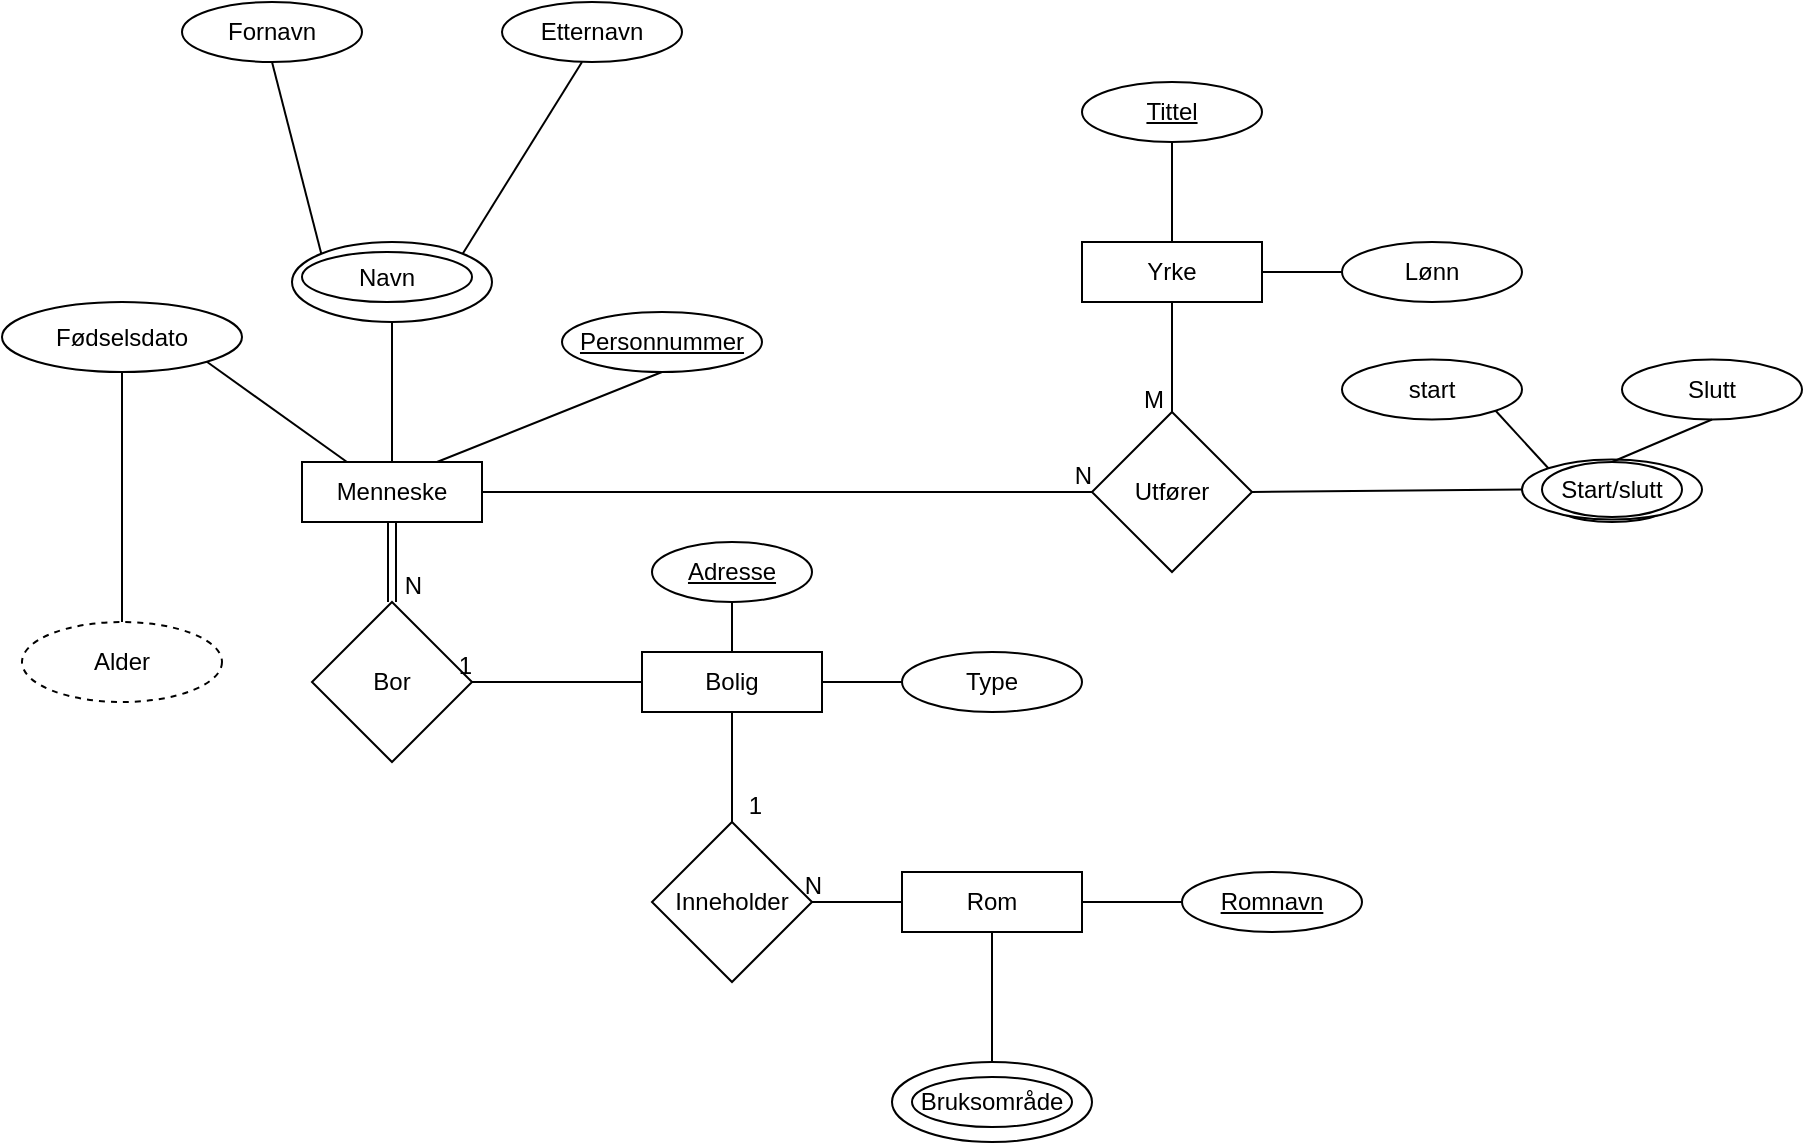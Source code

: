 <mxfile version="20.3.2" type="github">
  <diagram id="_LVw10evDsYW4SWZSBmD" name="Page-1">
    <mxGraphModel dx="1221" dy="575" grid="1" gridSize="10" guides="1" tooltips="1" connect="1" arrows="1" fold="1" page="1" pageScale="1" pageWidth="827" pageHeight="1169" math="0" shadow="0">
      <root>
        <mxCell id="0" />
        <mxCell id="1" parent="0" />
        <mxCell id="bl7M4E7-hmx5ia5RoY4Y-1" value="Menneske" style="rounded=0;whiteSpace=wrap;html=1;" parent="1" vertex="1">
          <mxGeometry x="160" y="240" width="90" height="30" as="geometry" />
        </mxCell>
        <mxCell id="bl7M4E7-hmx5ia5RoY4Y-3" style="edgeStyle=orthogonalEdgeStyle;rounded=0;orthogonalLoop=1;jettySize=auto;html=1;exitX=0.5;exitY=1;exitDx=0;exitDy=0;entryX=0.5;entryY=1;entryDx=0;entryDy=0;" parent="1" source="bl7M4E7-hmx5ia5RoY4Y-2" target="bl7M4E7-hmx5ia5RoY4Y-2" edge="1">
          <mxGeometry relative="1" as="geometry">
            <mxPoint x="290" y="170" as="targetPoint" />
          </mxGeometry>
        </mxCell>
        <mxCell id="bl7M4E7-hmx5ia5RoY4Y-2" value="&lt;u&gt;Personnummer&lt;/u&gt;" style="ellipse;whiteSpace=wrap;html=1;" parent="1" vertex="1">
          <mxGeometry x="290" y="165" width="100" height="30" as="geometry" />
        </mxCell>
        <mxCell id="bl7M4E7-hmx5ia5RoY4Y-4" value="" style="endArrow=none;html=1;rounded=0;exitX=0.75;exitY=0;exitDx=0;exitDy=0;entryX=0.5;entryY=1;entryDx=0;entryDy=0;" parent="1" source="bl7M4E7-hmx5ia5RoY4Y-1" target="bl7M4E7-hmx5ia5RoY4Y-2" edge="1">
          <mxGeometry width="50" height="50" relative="1" as="geometry">
            <mxPoint x="390" y="310" as="sourcePoint" />
            <mxPoint x="440" y="260" as="targetPoint" />
            <Array as="points" />
          </mxGeometry>
        </mxCell>
        <mxCell id="bl7M4E7-hmx5ia5RoY4Y-5" value="Navn" style="ellipse;whiteSpace=wrap;html=1;" parent="1" vertex="1">
          <mxGeometry x="155" y="130" width="100" height="40" as="geometry" />
        </mxCell>
        <mxCell id="bl7M4E7-hmx5ia5RoY4Y-6" value="Navn" style="ellipse;whiteSpace=wrap;html=1;" parent="1" vertex="1">
          <mxGeometry x="160" y="135" width="85" height="25" as="geometry" />
        </mxCell>
        <mxCell id="bl7M4E7-hmx5ia5RoY4Y-7" value="" style="endArrow=none;html=1;rounded=0;exitX=1;exitY=0;exitDx=0;exitDy=0;" parent="1" source="bl7M4E7-hmx5ia5RoY4Y-5" edge="1">
          <mxGeometry width="50" height="50" relative="1" as="geometry">
            <mxPoint x="390" y="310" as="sourcePoint" />
            <mxPoint x="300" y="40" as="targetPoint" />
          </mxGeometry>
        </mxCell>
        <mxCell id="bl7M4E7-hmx5ia5RoY4Y-8" value="Etternavn" style="ellipse;whiteSpace=wrap;html=1;" parent="1" vertex="1">
          <mxGeometry x="260" y="10" width="90" height="30" as="geometry" />
        </mxCell>
        <mxCell id="bl7M4E7-hmx5ia5RoY4Y-9" value="Fornavn" style="ellipse;whiteSpace=wrap;html=1;" parent="1" vertex="1">
          <mxGeometry x="100" y="10" width="90" height="30" as="geometry" />
        </mxCell>
        <mxCell id="bl7M4E7-hmx5ia5RoY4Y-10" value="" style="endArrow=none;html=1;rounded=0;entryX=0.5;entryY=1;entryDx=0;entryDy=0;exitX=0;exitY=0;exitDx=0;exitDy=0;" parent="1" source="bl7M4E7-hmx5ia5RoY4Y-5" target="bl7M4E7-hmx5ia5RoY4Y-9" edge="1">
          <mxGeometry width="50" height="50" relative="1" as="geometry">
            <mxPoint x="270" y="160" as="sourcePoint" />
            <mxPoint x="320" y="110" as="targetPoint" />
          </mxGeometry>
        </mxCell>
        <mxCell id="bl7M4E7-hmx5ia5RoY4Y-11" value="" style="endArrow=none;html=1;rounded=0;exitX=0.5;exitY=0;exitDx=0;exitDy=0;entryX=0.5;entryY=1;entryDx=0;entryDy=0;" parent="1" source="bl7M4E7-hmx5ia5RoY4Y-1" target="bl7M4E7-hmx5ia5RoY4Y-5" edge="1">
          <mxGeometry width="50" height="50" relative="1" as="geometry">
            <mxPoint x="270" y="160" as="sourcePoint" />
            <mxPoint x="320" y="110" as="targetPoint" />
          </mxGeometry>
        </mxCell>
        <mxCell id="bl7M4E7-hmx5ia5RoY4Y-12" value="Fødselsdato" style="ellipse;whiteSpace=wrap;html=1;" parent="1" vertex="1">
          <mxGeometry x="10" y="160" width="120" height="35" as="geometry" />
        </mxCell>
        <mxCell id="bl7M4E7-hmx5ia5RoY4Y-13" value="" style="endArrow=none;html=1;rounded=0;exitX=0.25;exitY=0;exitDx=0;exitDy=0;entryX=1;entryY=1;entryDx=0;entryDy=0;" parent="1" source="bl7M4E7-hmx5ia5RoY4Y-1" target="bl7M4E7-hmx5ia5RoY4Y-12" edge="1">
          <mxGeometry width="50" height="50" relative="1" as="geometry">
            <mxPoint x="270" y="160" as="sourcePoint" />
            <mxPoint x="70" y="210" as="targetPoint" />
          </mxGeometry>
        </mxCell>
        <mxCell id="bl7M4E7-hmx5ia5RoY4Y-15" value="" style="endArrow=none;html=1;rounded=0;exitX=0.5;exitY=0;exitDx=0;exitDy=0;entryX=0.5;entryY=1;entryDx=0;entryDy=0;" parent="1" target="bl7M4E7-hmx5ia5RoY4Y-12" edge="1">
          <mxGeometry width="50" height="50" relative="1" as="geometry">
            <mxPoint x="70" y="320" as="sourcePoint" />
            <mxPoint x="70" y="270" as="targetPoint" />
          </mxGeometry>
        </mxCell>
        <mxCell id="bl7M4E7-hmx5ia5RoY4Y-16" value="Bor" style="rhombus;whiteSpace=wrap;html=1;" parent="1" vertex="1">
          <mxGeometry x="165" y="310" width="80" height="80" as="geometry" />
        </mxCell>
        <mxCell id="bl7M4E7-hmx5ia5RoY4Y-17" value="" style="endArrow=none;html=1;rounded=0;entryX=0.5;entryY=1;entryDx=0;entryDy=0;" parent="1" target="bl7M4E7-hmx5ia5RoY4Y-1" edge="1">
          <mxGeometry width="50" height="50" relative="1" as="geometry">
            <mxPoint x="205" y="270" as="sourcePoint" />
            <mxPoint x="320" y="280" as="targetPoint" />
          </mxGeometry>
        </mxCell>
        <mxCell id="bl7M4E7-hmx5ia5RoY4Y-18" value="Bolig" style="rounded=0;whiteSpace=wrap;html=1;" parent="1" vertex="1">
          <mxGeometry x="330" y="335" width="90" height="30" as="geometry" />
        </mxCell>
        <mxCell id="bl7M4E7-hmx5ia5RoY4Y-22" value="Adresse" style="ellipse;whiteSpace=wrap;html=1;align=center;fontStyle=4;fontSize=12;" parent="1" vertex="1">
          <mxGeometry x="335" y="280" width="80" height="30" as="geometry" />
        </mxCell>
        <mxCell id="bl7M4E7-hmx5ia5RoY4Y-23" value="" style="endArrow=none;html=1;rounded=0;fontSize=12;exitX=0.5;exitY=0;exitDx=0;exitDy=0;entryX=0.5;entryY=1;entryDx=0;entryDy=0;" parent="1" source="bl7M4E7-hmx5ia5RoY4Y-18" target="bl7M4E7-hmx5ia5RoY4Y-22" edge="1">
          <mxGeometry relative="1" as="geometry">
            <mxPoint x="210" y="300" as="sourcePoint" />
            <mxPoint x="370" y="310" as="targetPoint" />
          </mxGeometry>
        </mxCell>
        <mxCell id="bl7M4E7-hmx5ia5RoY4Y-26" value="Type" style="ellipse;whiteSpace=wrap;html=1;align=center;fontSize=12;" parent="1" vertex="1">
          <mxGeometry x="460" y="335" width="90" height="30" as="geometry" />
        </mxCell>
        <mxCell id="bl7M4E7-hmx5ia5RoY4Y-27" value="" style="endArrow=none;html=1;rounded=0;fontSize=12;exitX=1;exitY=0.5;exitDx=0;exitDy=0;entryX=0;entryY=0.5;entryDx=0;entryDy=0;" parent="1" source="bl7M4E7-hmx5ia5RoY4Y-18" target="bl7M4E7-hmx5ia5RoY4Y-26" edge="1">
          <mxGeometry relative="1" as="geometry">
            <mxPoint x="210" y="300" as="sourcePoint" />
            <mxPoint x="370" y="300" as="targetPoint" />
          </mxGeometry>
        </mxCell>
        <mxCell id="CjXY3jfDu6DQ5GSeS7rW-5" value="" style="shape=link;html=1;rounded=0;entryX=0.5;entryY=0;entryDx=0;entryDy=0;exitX=0.5;exitY=1;exitDx=0;exitDy=0;" parent="1" source="bl7M4E7-hmx5ia5RoY4Y-1" target="bl7M4E7-hmx5ia5RoY4Y-16" edge="1">
          <mxGeometry relative="1" as="geometry">
            <mxPoint x="210" y="230" as="sourcePoint" />
            <mxPoint x="350" y="250" as="targetPoint" />
          </mxGeometry>
        </mxCell>
        <mxCell id="CjXY3jfDu6DQ5GSeS7rW-6" value="N" style="resizable=0;html=1;align=right;verticalAlign=bottom;" parent="CjXY3jfDu6DQ5GSeS7rW-5" connectable="0" vertex="1">
          <mxGeometry x="1" relative="1" as="geometry">
            <mxPoint x="15" as="offset" />
          </mxGeometry>
        </mxCell>
        <mxCell id="CjXY3jfDu6DQ5GSeS7rW-7" value="" style="endArrow=none;html=1;rounded=0;entryX=1;entryY=0.5;entryDx=0;entryDy=0;exitX=0;exitY=0.5;exitDx=0;exitDy=0;" parent="1" source="bl7M4E7-hmx5ia5RoY4Y-18" target="bl7M4E7-hmx5ia5RoY4Y-16" edge="1">
          <mxGeometry relative="1" as="geometry">
            <mxPoint x="210" y="230" as="sourcePoint" />
            <mxPoint x="370" y="230" as="targetPoint" />
          </mxGeometry>
        </mxCell>
        <mxCell id="CjXY3jfDu6DQ5GSeS7rW-8" value="1" style="resizable=0;html=1;align=right;verticalAlign=bottom;" parent="CjXY3jfDu6DQ5GSeS7rW-7" connectable="0" vertex="1">
          <mxGeometry x="1" relative="1" as="geometry" />
        </mxCell>
        <mxCell id="CjXY3jfDu6DQ5GSeS7rW-9" value="Inneholder" style="rhombus;whiteSpace=wrap;html=1;" parent="1" vertex="1">
          <mxGeometry x="335" y="420" width="80" height="80" as="geometry" />
        </mxCell>
        <mxCell id="CjXY3jfDu6DQ5GSeS7rW-12" value="Rom" style="rounded=0;whiteSpace=wrap;html=1;" parent="1" vertex="1">
          <mxGeometry x="460" y="445" width="90" height="30" as="geometry" />
        </mxCell>
        <mxCell id="CjXY3jfDu6DQ5GSeS7rW-13" value="" style="endArrow=none;html=1;rounded=0;entryX=0.5;entryY=0;entryDx=0;entryDy=0;exitX=0.5;exitY=1;exitDx=0;exitDy=0;" parent="1" source="bl7M4E7-hmx5ia5RoY4Y-18" target="CjXY3jfDu6DQ5GSeS7rW-9" edge="1">
          <mxGeometry relative="1" as="geometry">
            <mxPoint x="210" y="370" as="sourcePoint" />
            <mxPoint x="370" y="370" as="targetPoint" />
          </mxGeometry>
        </mxCell>
        <mxCell id="CjXY3jfDu6DQ5GSeS7rW-14" value="1" style="resizable=0;html=1;align=right;verticalAlign=bottom;" parent="CjXY3jfDu6DQ5GSeS7rW-13" connectable="0" vertex="1">
          <mxGeometry x="1" relative="1" as="geometry">
            <mxPoint x="15" as="offset" />
          </mxGeometry>
        </mxCell>
        <mxCell id="CjXY3jfDu6DQ5GSeS7rW-16" value="" style="endArrow=none;html=1;rounded=0;entryX=1;entryY=0.5;entryDx=0;entryDy=0;exitX=0;exitY=0.5;exitDx=0;exitDy=0;" parent="1" source="CjXY3jfDu6DQ5GSeS7rW-12" target="CjXY3jfDu6DQ5GSeS7rW-9" edge="1">
          <mxGeometry relative="1" as="geometry">
            <mxPoint x="210" y="370" as="sourcePoint" />
            <mxPoint x="370" y="370" as="targetPoint" />
          </mxGeometry>
        </mxCell>
        <mxCell id="CjXY3jfDu6DQ5GSeS7rW-17" value="N" style="resizable=0;html=1;align=right;verticalAlign=bottom;" parent="CjXY3jfDu6DQ5GSeS7rW-16" connectable="0" vertex="1">
          <mxGeometry x="1" relative="1" as="geometry">
            <mxPoint x="5" as="offset" />
          </mxGeometry>
        </mxCell>
        <mxCell id="CjXY3jfDu6DQ5GSeS7rW-18" value="&lt;u&gt;Romnavn&lt;br&gt;&lt;/u&gt;" style="ellipse;whiteSpace=wrap;html=1;align=center;fontSize=12;" parent="1" vertex="1">
          <mxGeometry x="600" y="445" width="90" height="30" as="geometry" />
        </mxCell>
        <mxCell id="CjXY3jfDu6DQ5GSeS7rW-19" value="" style="endArrow=none;html=1;rounded=0;entryX=0;entryY=0.5;entryDx=0;entryDy=0;exitX=1;exitY=0.5;exitDx=0;exitDy=0;" parent="1" source="CjXY3jfDu6DQ5GSeS7rW-12" target="CjXY3jfDu6DQ5GSeS7rW-18" edge="1">
          <mxGeometry relative="1" as="geometry">
            <mxPoint x="210" y="360" as="sourcePoint" />
            <mxPoint x="370" y="360" as="targetPoint" />
          </mxGeometry>
        </mxCell>
        <mxCell id="CjXY3jfDu6DQ5GSeS7rW-20" value="" style="endArrow=none;html=1;rounded=0;entryX=0.5;entryY=1;entryDx=0;entryDy=0;" parent="1" target="CjXY3jfDu6DQ5GSeS7rW-12" edge="1">
          <mxGeometry relative="1" as="geometry">
            <mxPoint x="505" y="550" as="sourcePoint" />
            <mxPoint x="370" y="360" as="targetPoint" />
          </mxGeometry>
        </mxCell>
        <mxCell id="CjXY3jfDu6DQ5GSeS7rW-21" value="Type" style="ellipse;whiteSpace=wrap;html=1;align=center;fontSize=12;" parent="1" vertex="1">
          <mxGeometry x="455" y="540" width="100" height="40" as="geometry" />
        </mxCell>
        <mxCell id="CjXY3jfDu6DQ5GSeS7rW-22" value="Bruksområde" style="ellipse;whiteSpace=wrap;html=1;align=center;fontSize=12;" parent="1" vertex="1">
          <mxGeometry x="465" y="547.5" width="80" height="25" as="geometry" />
        </mxCell>
        <mxCell id="CjXY3jfDu6DQ5GSeS7rW-23" value="Utfører" style="rhombus;whiteSpace=wrap;html=1;" parent="1" vertex="1">
          <mxGeometry x="555" y="215" width="80" height="80" as="geometry" />
        </mxCell>
        <mxCell id="CjXY3jfDu6DQ5GSeS7rW-27" value="" style="endArrow=none;html=1;rounded=0;entryX=0;entryY=0.5;entryDx=0;entryDy=0;exitX=1;exitY=0.5;exitDx=0;exitDy=0;" parent="1" source="bl7M4E7-hmx5ia5RoY4Y-1" target="CjXY3jfDu6DQ5GSeS7rW-23" edge="1">
          <mxGeometry relative="1" as="geometry">
            <mxPoint x="210" y="360" as="sourcePoint" />
            <mxPoint x="370" y="360" as="targetPoint" />
          </mxGeometry>
        </mxCell>
        <mxCell id="CjXY3jfDu6DQ5GSeS7rW-28" value="N" style="resizable=0;html=1;align=right;verticalAlign=bottom;" parent="CjXY3jfDu6DQ5GSeS7rW-27" connectable="0" vertex="1">
          <mxGeometry x="1" relative="1" as="geometry" />
        </mxCell>
        <mxCell id="CjXY3jfDu6DQ5GSeS7rW-29" value="Yrke" style="rounded=0;whiteSpace=wrap;html=1;" parent="1" vertex="1">
          <mxGeometry x="550" y="130" width="90" height="30" as="geometry" />
        </mxCell>
        <mxCell id="CjXY3jfDu6DQ5GSeS7rW-30" value="" style="endArrow=none;html=1;rounded=0;entryX=0.5;entryY=0;entryDx=0;entryDy=0;exitX=0.5;exitY=1;exitDx=0;exitDy=0;" parent="1" source="CjXY3jfDu6DQ5GSeS7rW-29" target="CjXY3jfDu6DQ5GSeS7rW-23" edge="1">
          <mxGeometry relative="1" as="geometry">
            <mxPoint x="210" y="260" as="sourcePoint" />
            <mxPoint x="370" y="260" as="targetPoint" />
          </mxGeometry>
        </mxCell>
        <mxCell id="CjXY3jfDu6DQ5GSeS7rW-33" value="M" style="text;strokeColor=none;fillColor=none;spacingLeft=4;spacingRight=4;overflow=hidden;rotatable=0;points=[[0,0.5],[1,0.5]];portConstraint=eastwest;fontSize=12;" parent="1" vertex="1">
          <mxGeometry x="575" y="195" width="40" height="30" as="geometry" />
        </mxCell>
        <mxCell id="CjXY3jfDu6DQ5GSeS7rW-34" value="&lt;u&gt;Tittel&lt;/u&gt;" style="ellipse;whiteSpace=wrap;html=1;align=center;" parent="1" vertex="1">
          <mxGeometry x="550" y="50" width="90" height="30" as="geometry" />
        </mxCell>
        <mxCell id="CjXY3jfDu6DQ5GSeS7rW-36" value="" style="endArrow=none;html=1;rounded=0;entryX=0.5;entryY=0;entryDx=0;entryDy=0;exitX=0.5;exitY=1;exitDx=0;exitDy=0;" parent="1" source="CjXY3jfDu6DQ5GSeS7rW-34" target="CjXY3jfDu6DQ5GSeS7rW-29" edge="1">
          <mxGeometry relative="1" as="geometry">
            <mxPoint x="460" y="120" as="sourcePoint" />
            <mxPoint x="370" y="260" as="targetPoint" />
          </mxGeometry>
        </mxCell>
        <mxCell id="CjXY3jfDu6DQ5GSeS7rW-37" value="" style="endArrow=none;html=1;rounded=0;entryX=1;entryY=0.5;entryDx=0;entryDy=0;" parent="1" target="CjXY3jfDu6DQ5GSeS7rW-29" edge="1">
          <mxGeometry relative="1" as="geometry">
            <mxPoint x="680" y="145" as="sourcePoint" />
            <mxPoint x="370" y="260" as="targetPoint" />
          </mxGeometry>
        </mxCell>
        <mxCell id="CjXY3jfDu6DQ5GSeS7rW-38" value="Lønn" style="ellipse;whiteSpace=wrap;html=1;align=center;fontSize=12;" parent="1" vertex="1">
          <mxGeometry x="680" y="130" width="90" height="30" as="geometry" />
        </mxCell>
        <mxCell id="ItIfFXxBtcSfjNPs8V0j-1" value="Alder" style="ellipse;whiteSpace=wrap;html=1;align=center;dashed=1;" vertex="1" parent="1">
          <mxGeometry x="20" y="320" width="100" height="40" as="geometry" />
        </mxCell>
        <mxCell id="ItIfFXxBtcSfjNPs8V0j-12" value="Start/slutt" style="ellipse;whiteSpace=wrap;html=1;align=center;fontSize=12;" vertex="1" parent="1">
          <mxGeometry x="780" y="242.5" width="70" height="27.5" as="geometry" />
        </mxCell>
        <mxCell id="ItIfFXxBtcSfjNPs8V0j-13" value="" style="endArrow=none;html=1;rounded=0;entryX=1;entryY=0.5;entryDx=0;entryDy=0;exitX=0;exitY=0.5;exitDx=0;exitDy=0;" edge="1" parent="1" source="ItIfFXxBtcSfjNPs8V0j-14" target="CjXY3jfDu6DQ5GSeS7rW-23">
          <mxGeometry width="50" height="50" relative="1" as="geometry">
            <mxPoint x="860" y="256.25" as="sourcePoint" />
            <mxPoint x="890" y="253.75" as="targetPoint" />
          </mxGeometry>
        </mxCell>
        <mxCell id="ItIfFXxBtcSfjNPs8V0j-14" value="&lt;span style=&quot;color: rgba(0, 0, 0, 0); font-family: monospace; font-size: 0px; text-align: start;&quot;&gt;%3CmxGraphModel%3E%3Croot%3E%3CmxCell%20id%3D%220%22%2F%3E%3CmxCell%20id%3D%221%22%20parent%3D%220%22%2F%3E%3CmxCell%20id%3D%222%22%20value%3D%22Type%22%20style%3D%22ellipse%3BwhiteSpace%3Dwrap%3Bhtml%3D1%3Balign%3Dcenter%3BfontSize%3D12%3B%22%20vertex%3D%221%22%20parent%3D%221%22%3E%3CmxGeometry%20x%3D%22460%22%20y%3D%22335%22%20width%3D%2290%22%20height%3D%2230%22%20as%3D%22geometry%22%2F%3E%3C%2FmxCell%3E%3C%2Froot%3E%3C%2FmxGraphModel%3E&lt;/span&gt;" style="ellipse;whiteSpace=wrap;html=1;align=center;fontSize=12;" vertex="1" parent="1">
          <mxGeometry x="770" y="238.75" width="90" height="30" as="geometry" />
        </mxCell>
        <mxCell id="ItIfFXxBtcSfjNPs8V0j-15" value="Start/slutt" style="ellipse;whiteSpace=wrap;html=1;align=center;fontSize=12;" vertex="1" parent="1">
          <mxGeometry x="780" y="240" width="70" height="27.5" as="geometry" />
        </mxCell>
        <mxCell id="ItIfFXxBtcSfjNPs8V0j-16" value="Slutt" style="ellipse;whiteSpace=wrap;html=1;align=center;" vertex="1" parent="1">
          <mxGeometry x="820" y="188.75" width="90" height="30" as="geometry" />
        </mxCell>
        <mxCell id="ItIfFXxBtcSfjNPs8V0j-17" value="start" style="ellipse;whiteSpace=wrap;html=1;align=center;" vertex="1" parent="1">
          <mxGeometry x="680" y="188.75" width="90" height="30" as="geometry" />
        </mxCell>
        <mxCell id="ItIfFXxBtcSfjNPs8V0j-18" value="" style="endArrow=none;html=1;rounded=0;entryX=1;entryY=1;entryDx=0;entryDy=0;exitX=0;exitY=0;exitDx=0;exitDy=0;" edge="1" source="ItIfFXxBtcSfjNPs8V0j-14" target="ItIfFXxBtcSfjNPs8V0j-17" parent="1">
          <mxGeometry width="50" height="50" relative="1" as="geometry">
            <mxPoint x="710" y="328.75" as="sourcePoint" />
            <mxPoint x="760" y="278.75" as="targetPoint" />
          </mxGeometry>
        </mxCell>
        <mxCell id="ItIfFXxBtcSfjNPs8V0j-19" value="" style="endArrow=none;html=1;rounded=0;entryX=0.5;entryY=1;entryDx=0;entryDy=0;exitX=0.5;exitY=0;exitDx=0;exitDy=0;" edge="1" source="ItIfFXxBtcSfjNPs8V0j-15" target="ItIfFXxBtcSfjNPs8V0j-16" parent="1">
          <mxGeometry width="50" height="50" relative="1" as="geometry">
            <mxPoint x="745" y="328.75" as="sourcePoint" />
            <mxPoint x="795" y="278.75" as="targetPoint" />
          </mxGeometry>
        </mxCell>
      </root>
    </mxGraphModel>
  </diagram>
</mxfile>
